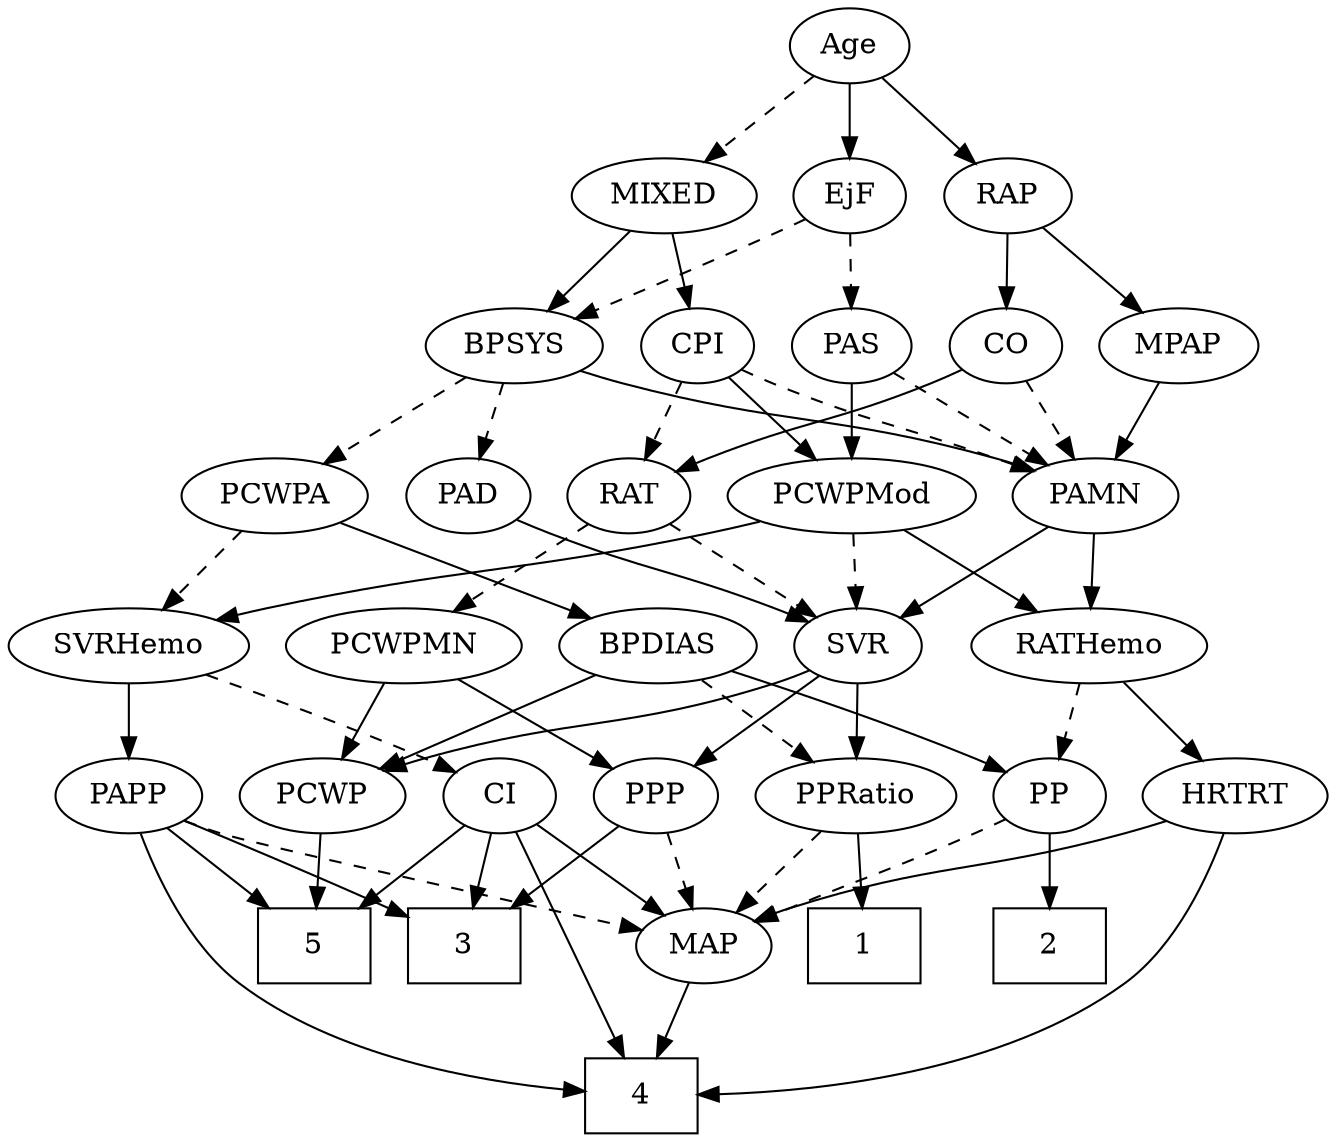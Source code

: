 strict digraph {
	graph [bb="0,0,578.69,540"];
	node [label="\N"];
	1	[height=0.5,
		pos="375.05,90",
		shape=box,
		width=0.75];
	2	[height=0.5,
		pos="454.05,90",
		shape=box,
		width=0.75];
	3	[height=0.5,
		pos="185.05,90",
		shape=box,
		width=0.75];
	4	[height=0.5,
		pos="269.05,18",
		shape=box,
		width=0.75];
	5	[height=0.5,
		pos="113.05,90",
		shape=box,
		width=0.75];
	Age	[height=0.5,
		pos="362.05,522",
		width=0.75];
	EjF	[height=0.5,
		pos="362.05,450",
		width=0.75];
	Age -> EjF	[pos="e,362.05,468.1 362.05,503.7 362.05,495.98 362.05,486.71 362.05,478.11",
		style=solid];
	RAP	[height=0.5,
		pos="435.05,450",
		width=0.77632];
	Age -> RAP	[pos="e,420.04,465.38 376.82,506.83 387.14,496.94 401.1,483.55 412.77,472.36",
		style=solid];
	MIXED	[height=0.5,
		pos="277.05,450",
		width=1.1193];
	Age -> MIXED	[pos="e,295.45,466.16 345.66,507.5 333.64,497.61 317.07,483.96 303.23,472.56",
		style=dashed];
	BPSYS	[height=0.5,
		pos="208.05,378",
		width=1.0471];
	EjF -> BPSYS	[pos="e,234.82,390.85 340.76,438.86 335.93,436.59 330.82,434.2 326.05,432 298.62,419.37 267.44,405.38 244.03,394.95",
		style=dashed];
	PAS	[height=0.5,
		pos="363.05,378",
		width=0.75];
	EjF -> PAS	[pos="e,362.8,396.1 362.29,431.7 362.4,423.98 362.54,414.71 362.66,406.11",
		style=dashed];
	MPAP	[height=0.5,
		pos="515.05,378",
		width=0.97491];
	RAP -> MPAP	[pos="e,498.05,393.87 451.23,434.83 462.5,424.98 477.73,411.65 490.49,400.49",
		style=solid];
	CO	[height=0.5,
		pos="435.05,378",
		width=0.75];
	RAP -> CO	[pos="e,435.05,396.1 435.05,431.7 435.05,423.98 435.05,414.71 435.05,406.11",
		style=solid];
	MIXED -> BPSYS	[pos="e,223.64,394.82 261.39,433.12 252.39,423.99 240.92,412.36 230.93,402.22",
		style=solid];
	CPI	[height=0.5,
		pos="291.05,378",
		width=0.75];
	MIXED -> CPI	[pos="e,287.59,396.28 280.43,432.05 281.98,424.35 283.84,415.03 285.57,406.36",
		style=solid];
	PAMN	[height=0.5,
		pos="469.05,306",
		width=1.011];
	MPAP -> PAMN	[pos="e,479.98,323.63 504.38,360.76 498.77,352.23 491.77,341.58 485.49,332.02",
		style=solid];
	PAD	[height=0.5,
		pos="192.05,306",
		width=0.79437];
	BPSYS -> PAD	[pos="e,195.99,324.28 204.17,360.05 202.39,352.26 200.23,342.82 198.24,334.08",
		style=dashed];
	BPSYS -> PAMN	[pos="e,441.66,318.1 236.67,365.94 242.69,363.81 249.04,361.72 255.05,360 328.88,338.89 350.36,345.63 424.05,324 426.66,323.23 429.34,\
322.38 432.02,321.49",
		style=solid];
	PCWPA	[height=0.5,
		pos="104.05,306",
		width=1.1555];
	BPSYS -> PCWPA	[pos="e,125.78,321.63 187,362.83 171.84,352.63 151.15,338.71 134.23,327.32",
		style=dashed];
	SVR	[height=0.5,
		pos="366.05,234",
		width=0.77632];
	PAD -> SVR	[pos="e,344.26,245.37 214.44,294.66 219.54,292.4 224.95,290.06 230.05,288 273.44,270.43 285.74,269.79 329.05,252 330.91,251.23 332.82,\
250.43 334.73,249.6",
		style=solid];
	CO -> PAMN	[pos="e,460.97,323.63 442.93,360.76 446.95,352.49 451.93,342.23 456.47,332.9",
		style=dashed];
	RAT	[height=0.5,
		pos="266.05,306",
		width=0.75827];
	CO -> RAT	[pos="e,287.23,317.37 413.86,366.63 409.03,364.36 403.89,362.04 399.05,360 356.66,342.17 344.43,341.83 302.05,324 300.23,323.24 298.37,\
322.43 296.5,321.6",
		style=solid];
	PAS -> PAMN	[pos="e,447.88,320.98 381.51,364.81 397.49,354.26 420.88,338.81 439.46,326.54",
		style=dashed];
	PCWPMod	[height=0.5,
		pos="363.05,306",
		width=1.4443];
	PAS -> PCWPMod	[pos="e,363.05,324.1 363.05,359.7 363.05,351.98 363.05,342.71 363.05,334.11",
		style=solid];
	RATHemo	[height=0.5,
		pos="466.05,234",
		width=1.3721];
	PAMN -> RATHemo	[pos="e,466.78,252.1 468.3,287.7 467.97,279.98 467.58,270.71 467.21,262.11",
		style=solid];
	PAMN -> SVR	[pos="e,384.78,247.73 448.2,290.83 432.38,280.08 410.5,265.21 393.29,253.52",
		style=solid];
	PP	[height=0.5,
		pos="454.05,162",
		width=0.75];
	RATHemo -> PP	[pos="e,456.98,180.1 463.08,215.7 461.76,207.98 460.17,198.71 458.69,190.11",
		style=dashed];
	HRTRT	[height=0.5,
		pos="539.05,162",
		width=1.1013];
	RATHemo -> HRTRT	[pos="e,522.71,178.67 482.98,216.76 492.6,207.53 504.81,195.83 515.37,185.7",
		style=solid];
	CPI -> PAMN	[pos="e,440.97,317.64 312.23,366.63 317.06,364.36 322.2,362.04 327.05,360 369.43,342.17 380.98,340.13 424.05,324 426.44,323.1 428.91,322.18 \
431.39,321.24",
		style=dashed];
	CPI -> RAT	[pos="e,272.1,323.96 285.12,360.41 282.27,352.42 278.77,342.64 275.56,333.64",
		style=dashed];
	CPI -> PCWPMod	[pos="e,346.48,323.1 305.62,362.83 315.23,353.49 328.05,341.02 339.14,330.24",
		style=solid];
	RAT -> SVR	[pos="e,347.82,247.76 284.39,292.16 299.75,281.41 321.89,265.91 339.24,253.76",
		style=dashed];
	PCWPMN	[height=0.5,
		pos="168.05,234",
		width=1.3902];
	RAT -> PCWPMN	[pos="e,189.67,250.45 248.07,292.16 234.05,282.14 214.27,268.02 197.88,256.31",
		style=dashed];
	PPP	[height=0.5,
		pos="284.05,162",
		width=0.75];
	SVR -> PPP	[pos="e,299.93,176.56 349.84,219.17 337.86,208.94 321.35,194.85 307.87,183.34",
		style=solid];
	PPRatio	[height=0.5,
		pos="369.05,162",
		width=1.1013];
	SVR -> PPRatio	[pos="e,368.31,180.1 366.79,215.7 367.12,207.98 367.52,198.71 367.88,190.11",
		style=solid];
	PCWP	[height=0.5,
		pos="132.05,162",
		width=0.97491];
	SVR -> PCWP	[pos="e,158.83,174.02 344.43,222.19 339.45,219.95 334.13,217.75 329.05,216 262.98,193.3 242.78,200.64 176.05,180 173.49,179.21 170.88,\
178.35 168.25,177.44",
		style=solid];
	PCWPMod -> RATHemo	[pos="e,443.85,250.09 385.65,289.64 400.24,279.72 419.4,266.7 435.36,255.85",
		style=solid];
	PCWPMod -> SVR	[pos="e,365.31,252.1 363.79,287.7 364.12,279.98 364.52,270.71 364.88,262.11",
		style=dashed];
	SVRHemo	[height=0.5,
		pos="50.046,234",
		width=1.3902];
	PCWPMod -> SVRHemo	[pos="e,87.04,246.25 324.78,293.79 317.27,291.74 309.43,289.72 302.05,288 217.05,268.27 193.96,272.1 109.05,252 105.02,251.05 100.86,249.99 \
96.695,248.89",
		style=solid];
	PCWPA -> SVRHemo	[pos="e,62.877,251.63 91.521,288.76 84.87,280.14 76.555,269.36 69.12,259.73",
		style=dashed];
	BPDIAS	[height=0.5,
		pos="278.05,234",
		width=1.1735];
	PCWPA -> BPDIAS	[pos="e,248.38,246.93 133.56,293.13 162.56,281.46 206.98,263.59 238.91,250.75",
		style=solid];
	PCWPMN -> PPP	[pos="e,264.47,174.81 192.65,218.15 211.13,207 236.49,191.7 255.8,180.04",
		style=solid];
	PCWPMN -> PCWP	[pos="e,140.68,179.79 159.33,216.05 155.13,207.89 150,197.91 145.33,188.82",
		style=solid];
	CI	[height=0.5,
		pos="212.05,162",
		width=0.75];
	SVRHemo -> CI	[pos="e,190.8,173.22 82.056,219.98 107.62,209.48 144.3,194.17 176.05,180 177.84,179.2 179.69,178.36 181.55,177.51",
		style=dashed];
	PAPP	[height=0.5,
		pos="47.046,162",
		width=0.88464];
	SVRHemo -> PAPP	[pos="e,47.779,180.1 49.304,215.7 48.973,207.98 48.576,198.71 48.208,190.11",
		style=solid];
	BPDIAS -> PP	[pos="e,432.85,173.35 309.47,221.91 338.03,211.64 381.21,195.64 418.05,180 419.86,179.23 421.71,178.42 423.58,177.59",
		style=solid];
	BPDIAS -> PPRatio	[pos="e,349.65,177.92 297.79,217.81 310.64,207.93 327.57,194.9 341.7,184.03",
		style=dashed];
	BPDIAS -> PCWP	[pos="e,157.07,175 250.93,220 226.98,208.52 191.97,191.73 166.13,179.34",
		style=solid];
	MAP	[height=0.5,
		pos="299.05,90",
		width=0.84854];
	MAP -> 4	[pos="e,276.52,36.447 291.94,72.411 288.53,64.454 284.36,54.722 280.51,45.756",
		style=solid];
	PP -> 2	[pos="e,454.05,108.1 454.05,143.7 454.05,135.98 454.05,126.71 454.05,118.11",
		style=solid];
	PP -> MAP	[pos="e,322.82,101.4 432.76,150.85 427.93,148.58 422.82,146.19 418.05,144 389.14,130.74 356.08,116.05 332.16,105.51",
		style=dashed];
	PPP -> 3	[pos="e,209.43,108.24 265.89,148.16 252.51,138.7 233.95,125.58 217.98,114.29",
		style=solid];
	PPP -> MAP	[pos="e,295.34,108.28 287.68,144.05 289.35,136.26 291.37,126.82 293.24,118.08",
		style=dashed];
	PPRatio -> 1	[pos="e,373.58,108.1 370.53,143.7 371.19,135.98 371.98,126.71 372.72,118.11",
		style=solid];
	PPRatio -> MAP	[pos="e,313.91,105.86 353.16,145.12 343.68,135.64 331.51,123.46 321.11,113.06",
		style=dashed];
	PCWP -> 5	[pos="e,117.73,108.28 127.45,144.05 125.33,136.26 122.77,126.82 120.4,118.08",
		style=solid];
	CI -> 3	[pos="e,191.78,108.45 205.65,144.41 202.61,136.54 198.9,126.93 195.48,118.04",
		style=solid];
	CI -> 4	[pos="e,262.08,36.346 218.7,144.43 228.42,120.22 246.61,74.894 258.26,45.871",
		style=solid];
	CI -> 5	[pos="e,137.43,108.24 193.89,148.16 180.51,138.7 161.95,125.58 145.98,114.29",
		style=solid];
	CI -> MAP	[pos="e,281.73,104.93 228.82,147.5 241.53,137.27 259.22,123.04 273.66,111.42",
		style=solid];
	PAPP -> 3	[pos="e,157.59,104.92 70.144,149.28 91.507,138.45 123.62,122.16 148.46,109.56",
		style=solid];
	PAPP -> 4	[pos="e,241.99,18.875 48.148,143.71 50.363,123.66 57.024,90.934 77.046,72 119.4,31.94 189.25,21.658 232,19.307",
		style=solid];
	PAPP -> 5	[pos="e,96.898,108.13 61.367,145.81 69.705,136.97 80.416,125.61 89.922,115.52",
		style=solid];
	PAPP -> MAP	[pos="e,271,97.504 71.54,150.16 76.922,147.97 82.632,145.79 88.046,144 119.98,133.43 209.63,111.91 261.21,99.796",
		style=dashed];
	HRTRT -> 4	[pos="e,296.13,18.732 534.24,143.77 527.67,123.46 513.89,90.181 490.05,72 435.64,30.52 353.56,20.915 306.24,19.037",
		style=solid];
	HRTRT -> MAP	[pos="e,322.48,101.74 509.14,150.09 502.87,147.96 496.27,145.82 490.05,144 423.82,124.67 404.58,129.57 339.05,108 336.66,107.22 334.22,\
106.35 331.78,105.43",
		style=solid];
}
